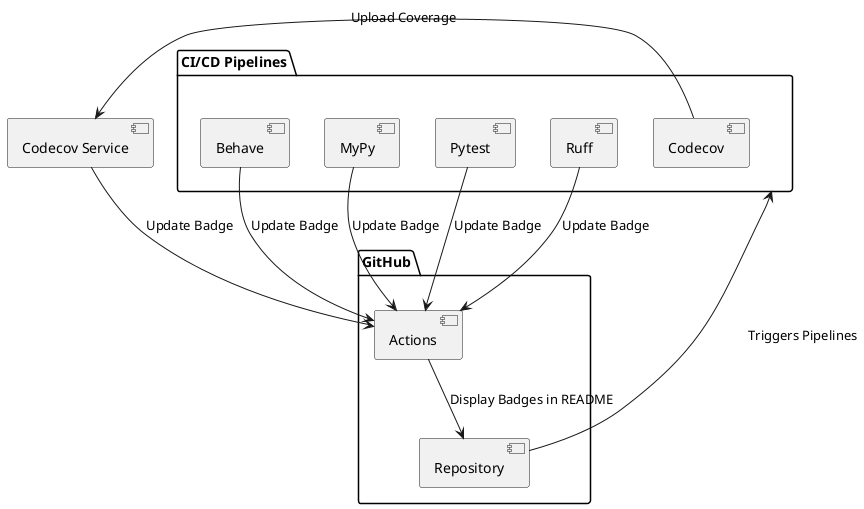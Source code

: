 @startuml
    package "GitHub" {
      [Repository]
      [Actions]
    }

    package "CI/CD Pipelines" {
      [Codecov]
      [Behave]
      [MyPy]
      [Pytest]
      [Ruff]
    }

    [Repository] --> [CI/CD Pipelines] : Triggers Pipelines

    Codecov --> [Codecov Service] : Upload Coverage
    Behave --> [Actions] : Update Badge
    [Codecov Service] --> [Actions] : Update Badge
    MyPy --> [Actions] : Update Badge
    Pytest --> [Actions] : Update Badge
    Ruff --> [Actions] : Update Badge

    [Actions] --> [Repository] : Display Badges in README
@enduml